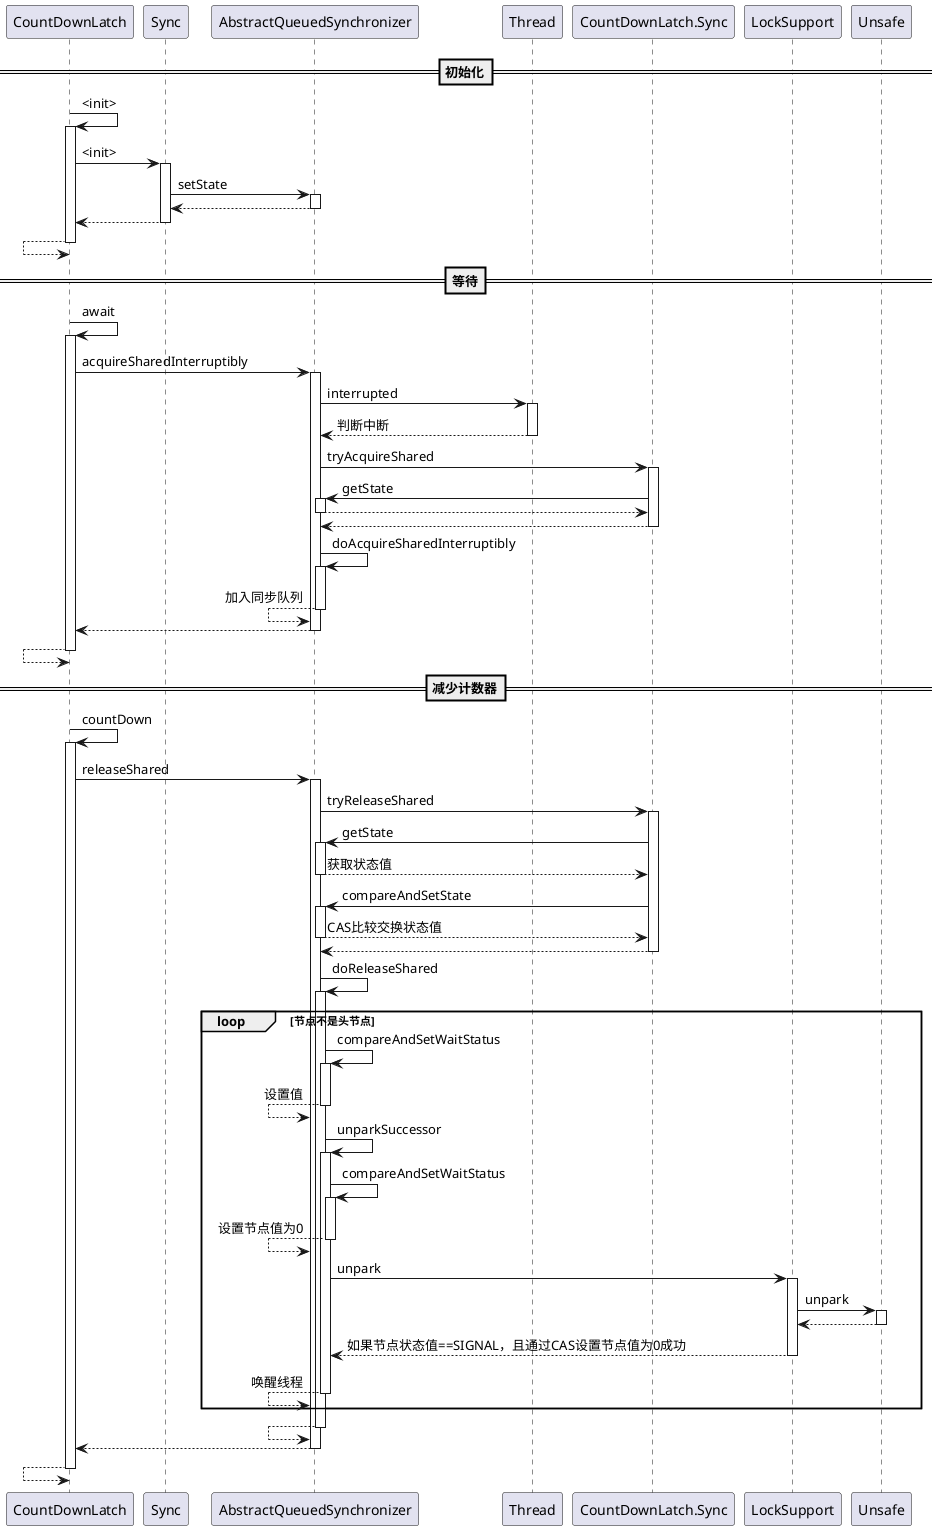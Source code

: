 @startuml

==初始化==
CountDownLatch -> CountDownLatch:<init>
activate CountDownLatch

    CountDownLatch->Sync:<init>
    activate Sync
        Sync->AbstractQueuedSynchronizer:setState
        activate AbstractQueuedSynchronizer
        Sync<--AbstractQueuedSynchronizer:
        deactivate AbstractQueuedSynchronizer
    CountDownLatch<--Sync:
    deactivate Sync

CountDownLatch <-- CountDownLatch:
deactivate CountDownLatch

==等待==
CountDownLatch -> CountDownLatch:await
activate CountDownLatch
    CountDownLatch->AbstractQueuedSynchronizer:acquireSharedInterruptibly
    activate AbstractQueuedSynchronizer
        AbstractQueuedSynchronizer->Thread:interrupted
        activate Thread
        AbstractQueuedSynchronizer<--Thread:判断中断
        deactivate Thread

        AbstractQueuedSynchronizer->CountDownLatch.Sync:tryAcquireShared
        activate CountDownLatch.Sync
            CountDownLatch.Sync->AbstractQueuedSynchronizer:getState
            activate AbstractQueuedSynchronizer
            CountDownLatch.Sync<--AbstractQueuedSynchronizer:
            deactivate AbstractQueuedSynchronizer

        AbstractQueuedSynchronizer<--CountDownLatch.Sync:
        deactivate CountDownLatch.Sync

        AbstractQueuedSynchronizer->AbstractQueuedSynchronizer:doAcquireSharedInterruptibly
        activate AbstractQueuedSynchronizer
        AbstractQueuedSynchronizer<--AbstractQueuedSynchronizer:加入同步队列
        deactivate AbstractQueuedSynchronizer

    CountDownLatch<--AbstractQueuedSynchronizer:
    deactivate AbstractQueuedSynchronizer
CountDownLatch <-- CountDownLatch:
deactivate CountDownLatch

==减少计数器==
CountDownLatch -> CountDownLatch:countDown
activate CountDownLatch
    CountDownLatch->AbstractQueuedSynchronizer:releaseShared
    activate AbstractQueuedSynchronizer
        AbstractQueuedSynchronizer->CountDownLatch.Sync:tryReleaseShared
        activate CountDownLatch.Sync
            CountDownLatch.Sync->AbstractQueuedSynchronizer:getState
            activate AbstractQueuedSynchronizer
            CountDownLatch.Sync<--AbstractQueuedSynchronizer:获取状态值
            deactivate AbstractQueuedSynchronizer

            CountDownLatch.Sync->AbstractQueuedSynchronizer:compareAndSetState
            activate AbstractQueuedSynchronizer
            CountDownLatch.Sync<--AbstractQueuedSynchronizer:CAS比较交换状态值
            deactivate AbstractQueuedSynchronizer

        AbstractQueuedSynchronizer<--CountDownLatch.Sync:
        deactivate CountDownLatch.Sync

        AbstractQueuedSynchronizer->AbstractQueuedSynchronizer:doReleaseShared
        activate AbstractQueuedSynchronizer
            loop 节点不是头节点
                AbstractQueuedSynchronizer->AbstractQueuedSynchronizer:compareAndSetWaitStatus
                activate AbstractQueuedSynchronizer
                AbstractQueuedSynchronizer<--AbstractQueuedSynchronizer:设置值
                deactivate AbstractQueuedSynchronizer

                AbstractQueuedSynchronizer->AbstractQueuedSynchronizer:unparkSuccessor
                activate AbstractQueuedSynchronizer
                    AbstractQueuedSynchronizer->AbstractQueuedSynchronizer:compareAndSetWaitStatus
                    activate AbstractQueuedSynchronizer
                    AbstractQueuedSynchronizer<--AbstractQueuedSynchronizer:设置节点值为0
                    deactivate AbstractQueuedSynchronizer
                    AbstractQueuedSynchronizer->LockSupport:unpark
                    activate LockSupport
                        LockSupport->Unsafe:unpark
                        activate Unsafe
                        LockSupport<--Unsafe:
                        deactivate Unsafe
                    AbstractQueuedSynchronizer<--LockSupport:如果节点状态值==SIGNAL，且通过CAS设置节点值为0成功
                    deactivate LockSupport
                AbstractQueuedSynchronizer<--AbstractQueuedSynchronizer:唤醒线程
                deactivate AbstractQueuedSynchronizer
            end
        AbstractQueuedSynchronizer<--AbstractQueuedSynchronizer:
        deactivate AbstractQueuedSynchronizer

    CountDownLatch<--AbstractQueuedSynchronizer:
    deactivate AbstractQueuedSynchronizer
CountDownLatch <-- CountDownLatch:
deactivate CountDownLatch

@enduml